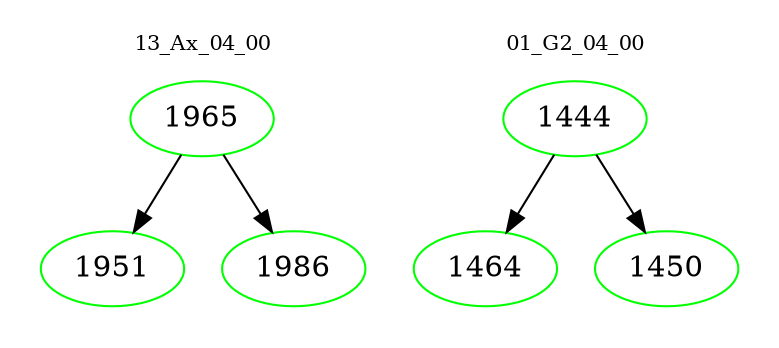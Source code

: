 digraph{
subgraph cluster_0 {
color = white
label = "13_Ax_04_00";
fontsize=10;
T0_1965 [label="1965", color="green"]
T0_1965 -> T0_1951 [color="black"]
T0_1951 [label="1951", color="green"]
T0_1965 -> T0_1986 [color="black"]
T0_1986 [label="1986", color="green"]
}
subgraph cluster_1 {
color = white
label = "01_G2_04_00";
fontsize=10;
T1_1444 [label="1444", color="green"]
T1_1444 -> T1_1464 [color="black"]
T1_1464 [label="1464", color="green"]
T1_1444 -> T1_1450 [color="black"]
T1_1450 [label="1450", color="green"]
}
}
